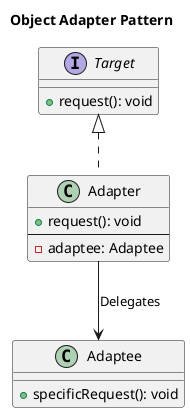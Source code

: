 @startuml ObjectAdapter

title Object Adapter Pattern

interface Target {
    + request(): void
}

class Adaptee {
    + specificRequest(): void
}

class Adapter implements Target {
    + request(): void
    --
    - adaptee: Adaptee
}

Adapter --> Adaptee : "Delegates"

@enduml